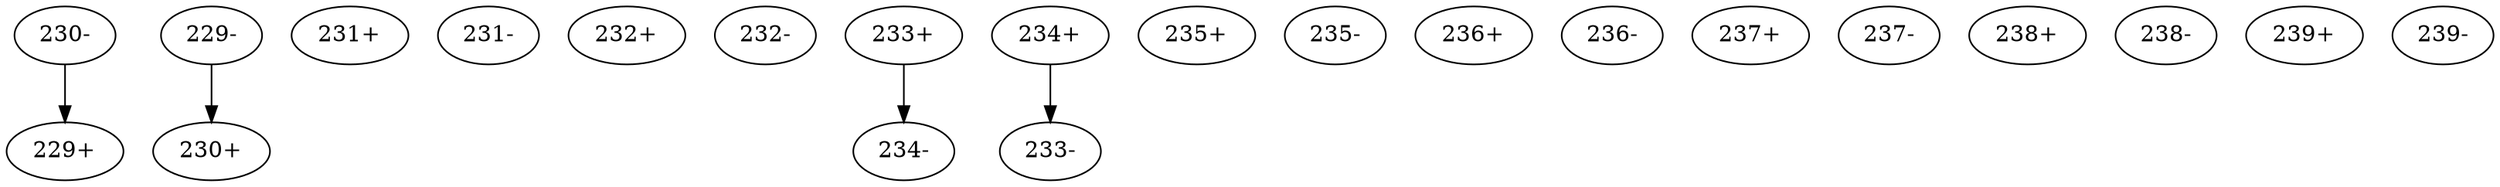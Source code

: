 digraph adj {
graph [k=31]
edge [d=-30]
"229+" [l=175394]
"229-" [l=175394]
"230+" [l=2200]
"230-" [l=2200]
"231+" [l=654]
"231-" [l=654]
"232+" [l=14067]
"232-" [l=14067]
"233+" [l=66693]
"233-" [l=66693]
"234+" [l=114028]
"234-" [l=114028]
"235+" [l=5372]
"235-" [l=5372]
"236+" [l=6254]
"236-" [l=6254]
"237+" [l=5408]
"237-" [l=5408]
"238+" [l=41356]
"238-" [l=41356]
"239+" [l=2486]
"239-" [l=2486]
"229-" -> "230+" [d=-19 e=4.3 n=22]
"230-" -> "229+" [d=-19 e=4.3 n=22]
"233+" -> "234-" [d=-132 e=0.0 n=17]
"234+" -> "233-" [d=-132 e=0.0 n=17]
}
